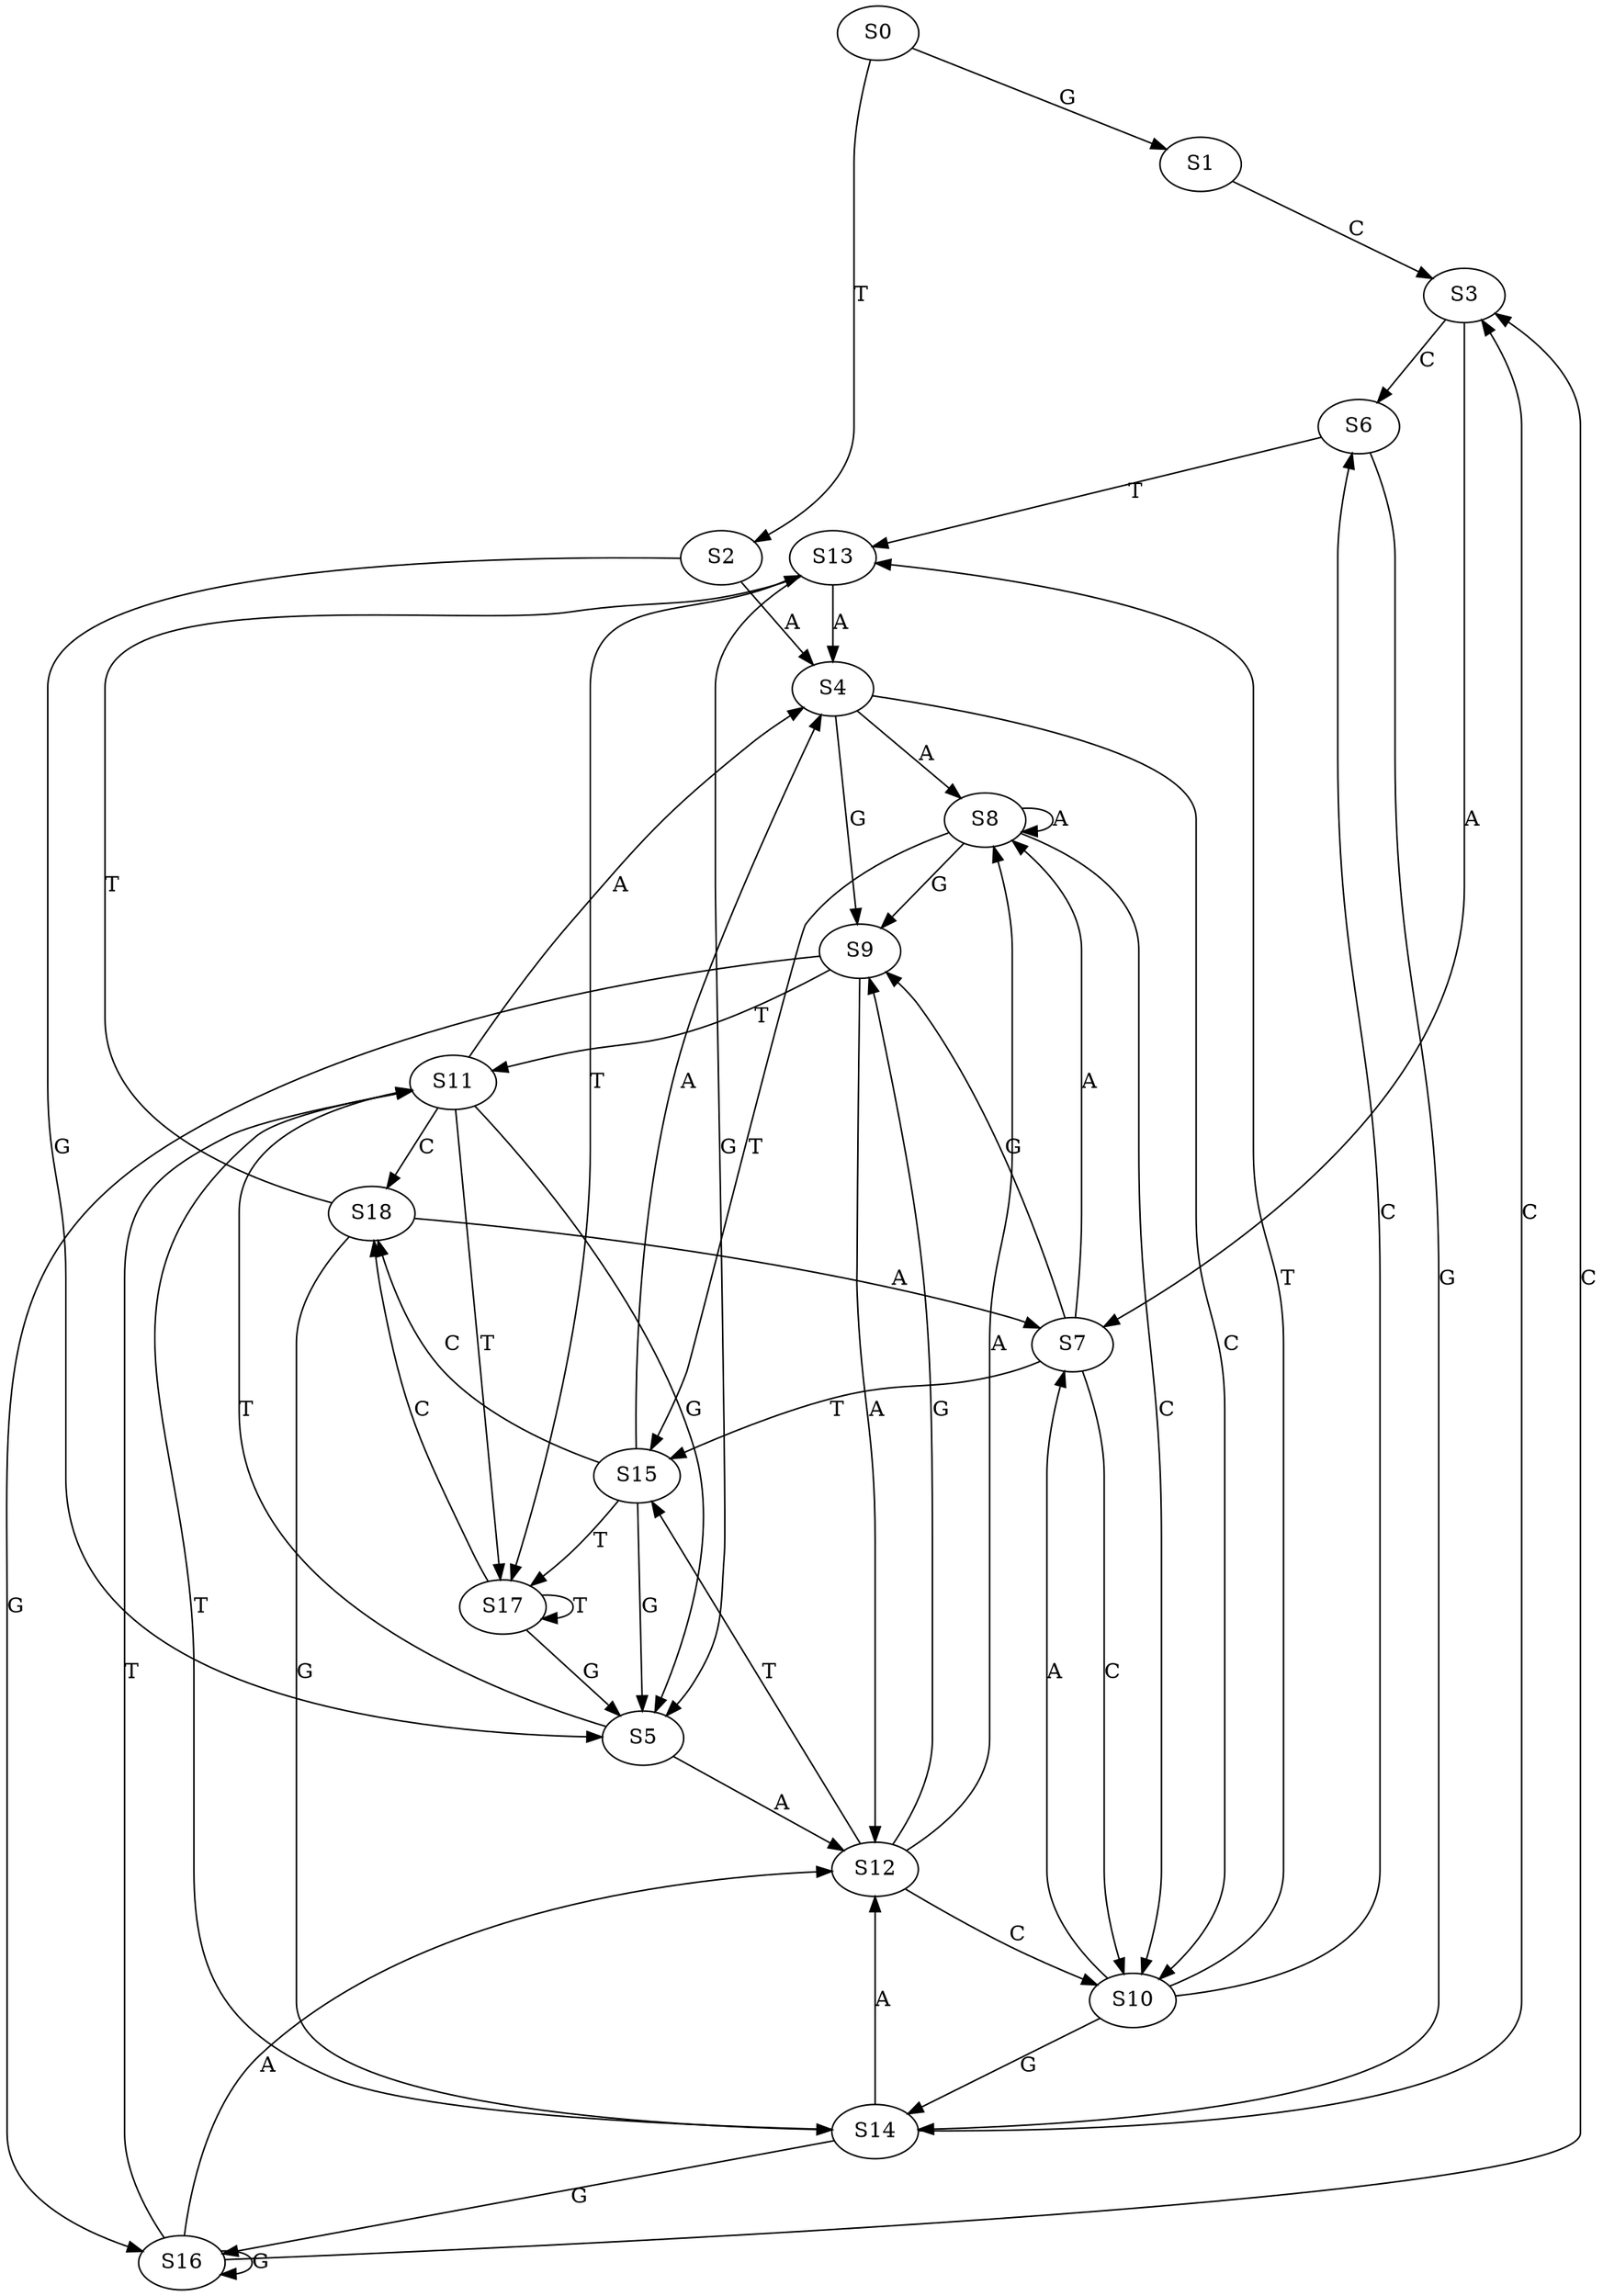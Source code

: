 strict digraph  {
	S0 -> S1 [ label = G ];
	S0 -> S2 [ label = T ];
	S1 -> S3 [ label = C ];
	S2 -> S4 [ label = A ];
	S2 -> S5 [ label = G ];
	S3 -> S6 [ label = C ];
	S3 -> S7 [ label = A ];
	S4 -> S8 [ label = A ];
	S4 -> S9 [ label = G ];
	S4 -> S10 [ label = C ];
	S5 -> S11 [ label = T ];
	S5 -> S12 [ label = A ];
	S6 -> S13 [ label = T ];
	S6 -> S14 [ label = G ];
	S7 -> S8 [ label = A ];
	S7 -> S15 [ label = T ];
	S7 -> S10 [ label = C ];
	S7 -> S9 [ label = G ];
	S8 -> S9 [ label = G ];
	S8 -> S8 [ label = A ];
	S8 -> S10 [ label = C ];
	S8 -> S15 [ label = T ];
	S9 -> S11 [ label = T ];
	S9 -> S12 [ label = A ];
	S9 -> S16 [ label = G ];
	S10 -> S14 [ label = G ];
	S10 -> S6 [ label = C ];
	S10 -> S7 [ label = A ];
	S10 -> S13 [ label = T ];
	S11 -> S17 [ label = T ];
	S11 -> S4 [ label = A ];
	S11 -> S5 [ label = G ];
	S11 -> S18 [ label = C ];
	S12 -> S9 [ label = G ];
	S12 -> S8 [ label = A ];
	S12 -> S10 [ label = C ];
	S12 -> S15 [ label = T ];
	S13 -> S4 [ label = A ];
	S13 -> S17 [ label = T ];
	S13 -> S5 [ label = G ];
	S14 -> S12 [ label = A ];
	S14 -> S3 [ label = C ];
	S14 -> S16 [ label = G ];
	S14 -> S11 [ label = T ];
	S15 -> S18 [ label = C ];
	S15 -> S4 [ label = A ];
	S15 -> S17 [ label = T ];
	S15 -> S5 [ label = G ];
	S16 -> S11 [ label = T ];
	S16 -> S12 [ label = A ];
	S16 -> S3 [ label = C ];
	S16 -> S16 [ label = G ];
	S17 -> S18 [ label = C ];
	S17 -> S17 [ label = T ];
	S17 -> S5 [ label = G ];
	S18 -> S14 [ label = G ];
	S18 -> S7 [ label = A ];
	S18 -> S13 [ label = T ];
}
